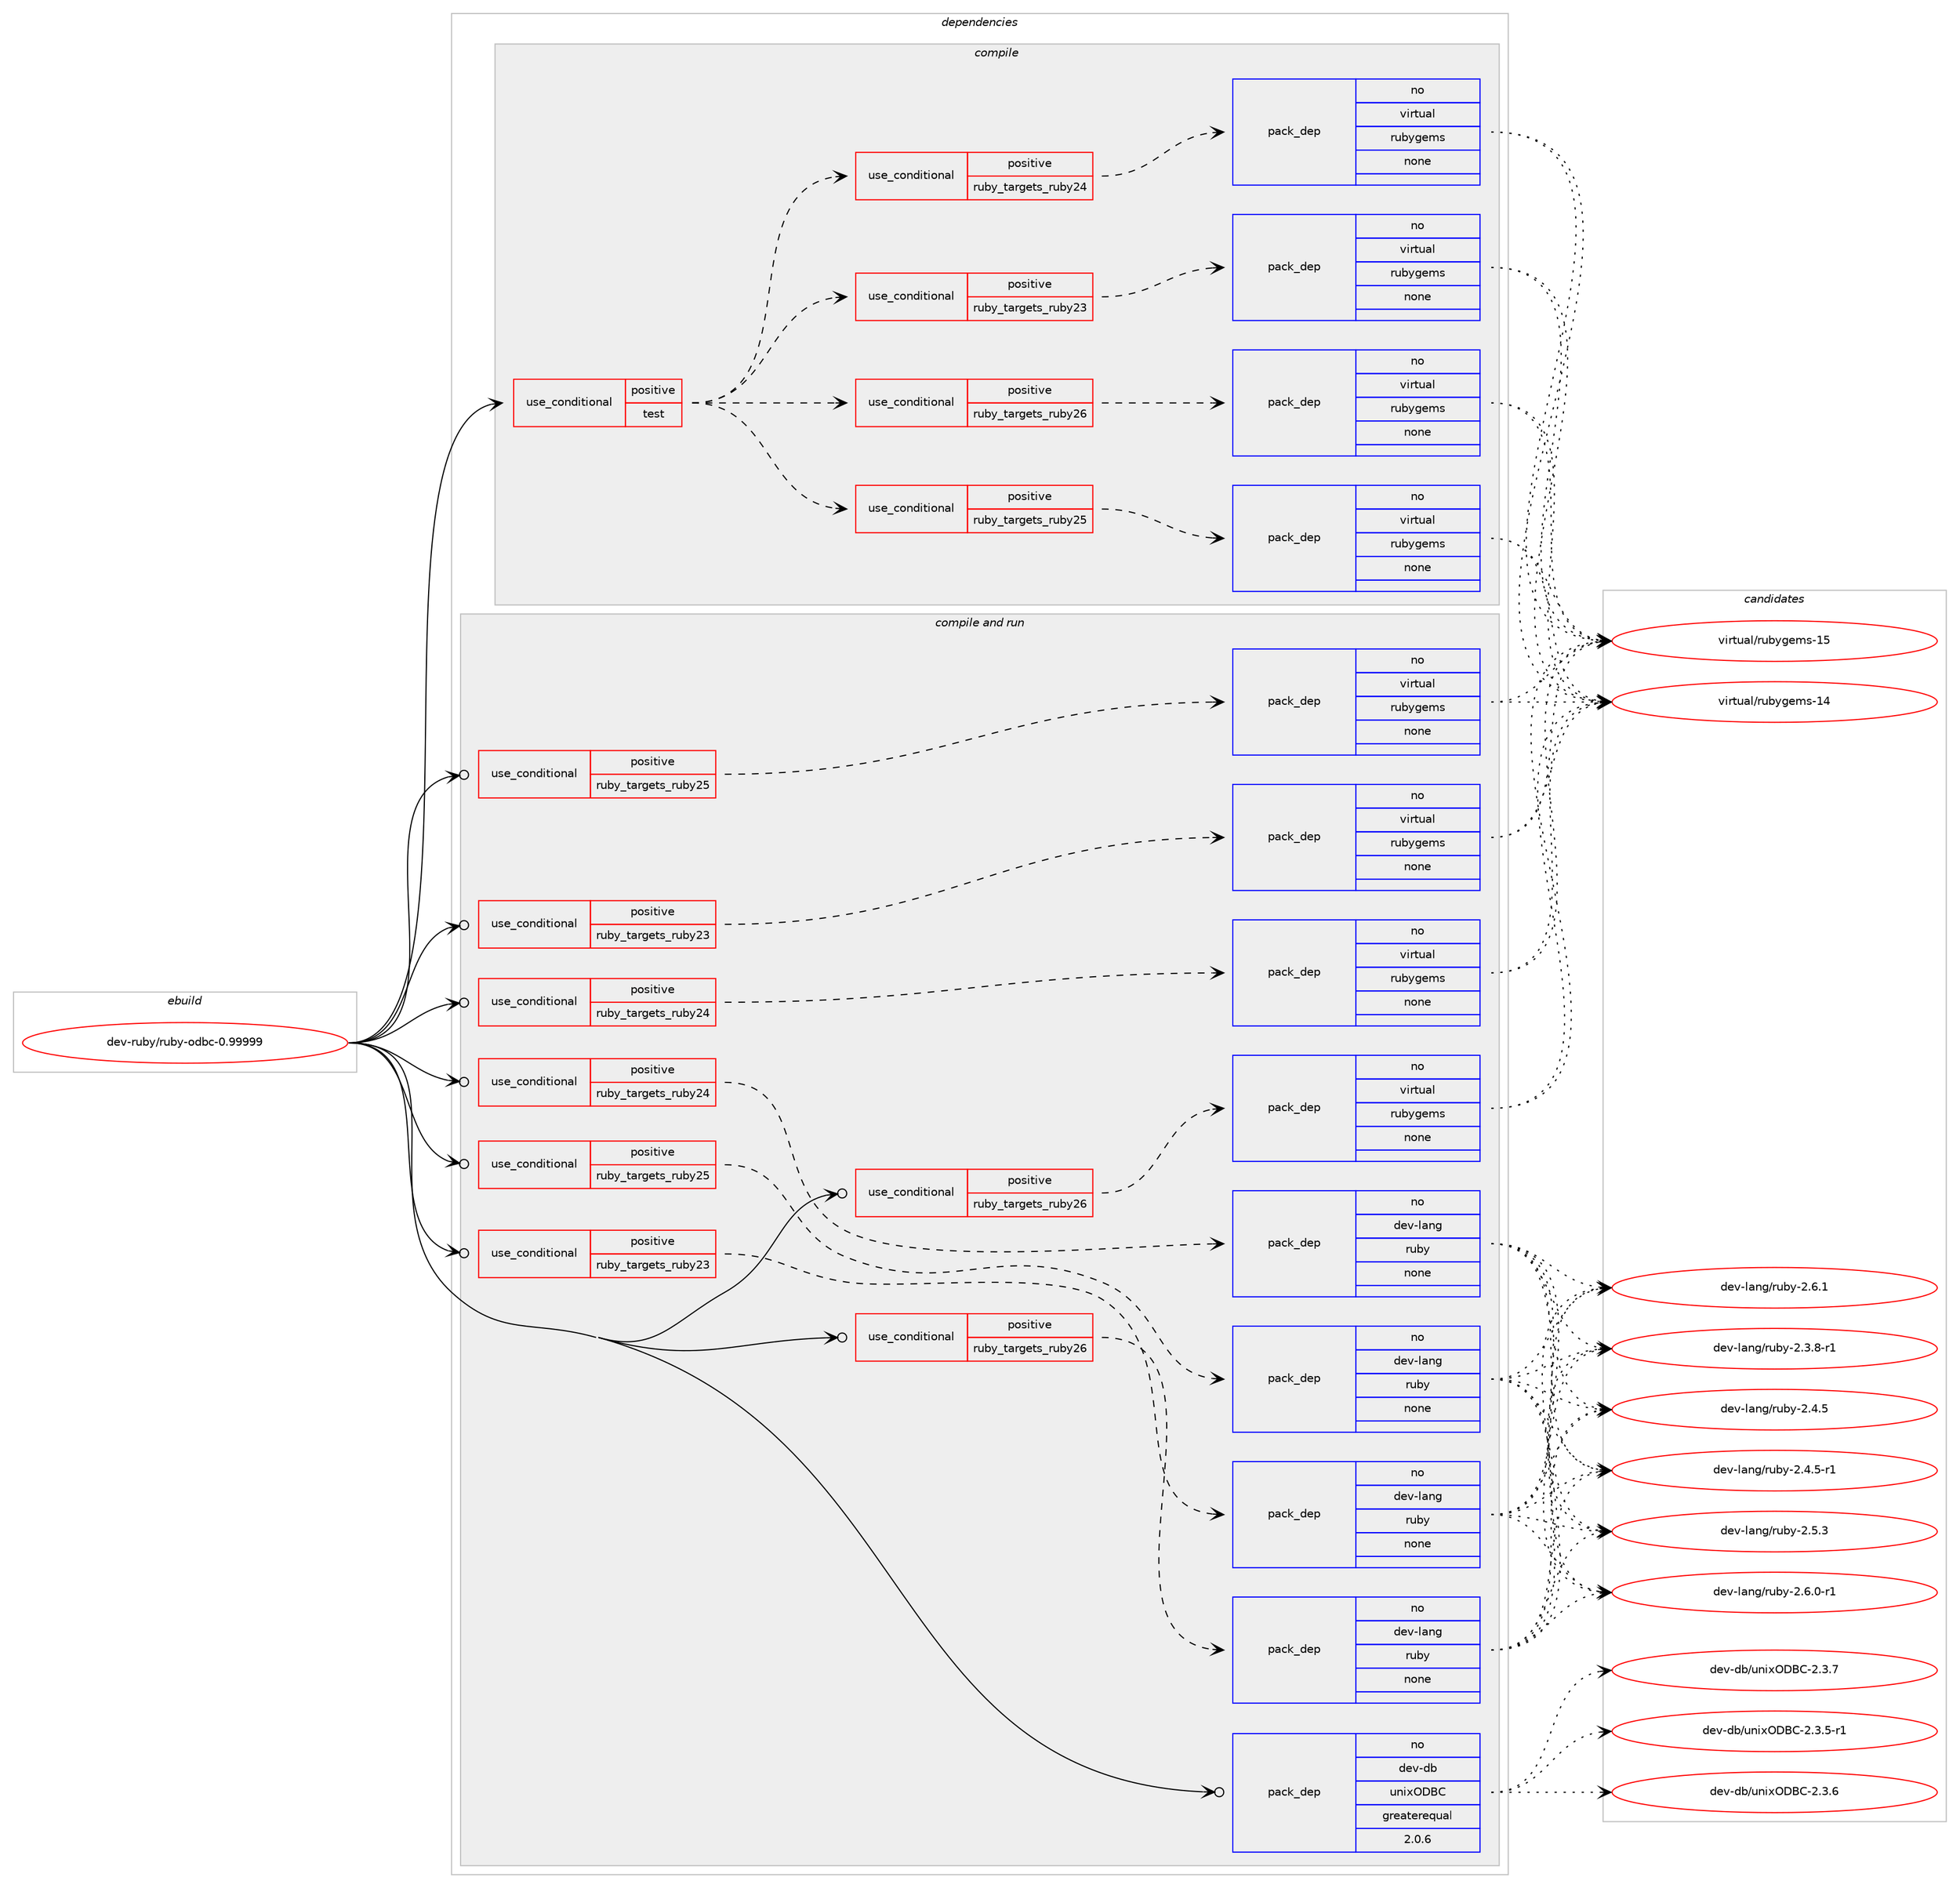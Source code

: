 digraph prolog {

# *************
# Graph options
# *************

newrank=true;
concentrate=true;
compound=true;
graph [rankdir=LR,fontname=Helvetica,fontsize=10,ranksep=1.5];#, ranksep=2.5, nodesep=0.2];
edge  [arrowhead=vee];
node  [fontname=Helvetica,fontsize=10];

# **********
# The ebuild
# **********

subgraph cluster_leftcol {
color=gray;
rank=same;
label=<<i>ebuild</i>>;
id [label="dev-ruby/ruby-odbc-0.99999", color=red, width=4, href="../dev-ruby/ruby-odbc-0.99999.svg"];
}

# ****************
# The dependencies
# ****************

subgraph cluster_midcol {
color=gray;
label=<<i>dependencies</i>>;
subgraph cluster_compile {
fillcolor="#eeeeee";
style=filled;
label=<<i>compile</i>>;
subgraph cond415778 {
dependency1524572 [label=<<TABLE BORDER="0" CELLBORDER="1" CELLSPACING="0" CELLPADDING="4"><TR><TD ROWSPAN="3" CELLPADDING="10">use_conditional</TD></TR><TR><TD>positive</TD></TR><TR><TD>test</TD></TR></TABLE>>, shape=none, color=red];
subgraph cond415779 {
dependency1524573 [label=<<TABLE BORDER="0" CELLBORDER="1" CELLSPACING="0" CELLPADDING="4"><TR><TD ROWSPAN="3" CELLPADDING="10">use_conditional</TD></TR><TR><TD>positive</TD></TR><TR><TD>ruby_targets_ruby23</TD></TR></TABLE>>, shape=none, color=red];
subgraph pack1085288 {
dependency1524574 [label=<<TABLE BORDER="0" CELLBORDER="1" CELLSPACING="0" CELLPADDING="4" WIDTH="220"><TR><TD ROWSPAN="6" CELLPADDING="30">pack_dep</TD></TR><TR><TD WIDTH="110">no</TD></TR><TR><TD>virtual</TD></TR><TR><TD>rubygems</TD></TR><TR><TD>none</TD></TR><TR><TD></TD></TR></TABLE>>, shape=none, color=blue];
}
dependency1524573:e -> dependency1524574:w [weight=20,style="dashed",arrowhead="vee"];
}
dependency1524572:e -> dependency1524573:w [weight=20,style="dashed",arrowhead="vee"];
subgraph cond415780 {
dependency1524575 [label=<<TABLE BORDER="0" CELLBORDER="1" CELLSPACING="0" CELLPADDING="4"><TR><TD ROWSPAN="3" CELLPADDING="10">use_conditional</TD></TR><TR><TD>positive</TD></TR><TR><TD>ruby_targets_ruby24</TD></TR></TABLE>>, shape=none, color=red];
subgraph pack1085289 {
dependency1524576 [label=<<TABLE BORDER="0" CELLBORDER="1" CELLSPACING="0" CELLPADDING="4" WIDTH="220"><TR><TD ROWSPAN="6" CELLPADDING="30">pack_dep</TD></TR><TR><TD WIDTH="110">no</TD></TR><TR><TD>virtual</TD></TR><TR><TD>rubygems</TD></TR><TR><TD>none</TD></TR><TR><TD></TD></TR></TABLE>>, shape=none, color=blue];
}
dependency1524575:e -> dependency1524576:w [weight=20,style="dashed",arrowhead="vee"];
}
dependency1524572:e -> dependency1524575:w [weight=20,style="dashed",arrowhead="vee"];
subgraph cond415781 {
dependency1524577 [label=<<TABLE BORDER="0" CELLBORDER="1" CELLSPACING="0" CELLPADDING="4"><TR><TD ROWSPAN="3" CELLPADDING="10">use_conditional</TD></TR><TR><TD>positive</TD></TR><TR><TD>ruby_targets_ruby25</TD></TR></TABLE>>, shape=none, color=red];
subgraph pack1085290 {
dependency1524578 [label=<<TABLE BORDER="0" CELLBORDER="1" CELLSPACING="0" CELLPADDING="4" WIDTH="220"><TR><TD ROWSPAN="6" CELLPADDING="30">pack_dep</TD></TR><TR><TD WIDTH="110">no</TD></TR><TR><TD>virtual</TD></TR><TR><TD>rubygems</TD></TR><TR><TD>none</TD></TR><TR><TD></TD></TR></TABLE>>, shape=none, color=blue];
}
dependency1524577:e -> dependency1524578:w [weight=20,style="dashed",arrowhead="vee"];
}
dependency1524572:e -> dependency1524577:w [weight=20,style="dashed",arrowhead="vee"];
subgraph cond415782 {
dependency1524579 [label=<<TABLE BORDER="0" CELLBORDER="1" CELLSPACING="0" CELLPADDING="4"><TR><TD ROWSPAN="3" CELLPADDING="10">use_conditional</TD></TR><TR><TD>positive</TD></TR><TR><TD>ruby_targets_ruby26</TD></TR></TABLE>>, shape=none, color=red];
subgraph pack1085291 {
dependency1524580 [label=<<TABLE BORDER="0" CELLBORDER="1" CELLSPACING="0" CELLPADDING="4" WIDTH="220"><TR><TD ROWSPAN="6" CELLPADDING="30">pack_dep</TD></TR><TR><TD WIDTH="110">no</TD></TR><TR><TD>virtual</TD></TR><TR><TD>rubygems</TD></TR><TR><TD>none</TD></TR><TR><TD></TD></TR></TABLE>>, shape=none, color=blue];
}
dependency1524579:e -> dependency1524580:w [weight=20,style="dashed",arrowhead="vee"];
}
dependency1524572:e -> dependency1524579:w [weight=20,style="dashed",arrowhead="vee"];
}
id:e -> dependency1524572:w [weight=20,style="solid",arrowhead="vee"];
}
subgraph cluster_compileandrun {
fillcolor="#eeeeee";
style=filled;
label=<<i>compile and run</i>>;
subgraph cond415783 {
dependency1524581 [label=<<TABLE BORDER="0" CELLBORDER="1" CELLSPACING="0" CELLPADDING="4"><TR><TD ROWSPAN="3" CELLPADDING="10">use_conditional</TD></TR><TR><TD>positive</TD></TR><TR><TD>ruby_targets_ruby23</TD></TR></TABLE>>, shape=none, color=red];
subgraph pack1085292 {
dependency1524582 [label=<<TABLE BORDER="0" CELLBORDER="1" CELLSPACING="0" CELLPADDING="4" WIDTH="220"><TR><TD ROWSPAN="6" CELLPADDING="30">pack_dep</TD></TR><TR><TD WIDTH="110">no</TD></TR><TR><TD>dev-lang</TD></TR><TR><TD>ruby</TD></TR><TR><TD>none</TD></TR><TR><TD></TD></TR></TABLE>>, shape=none, color=blue];
}
dependency1524581:e -> dependency1524582:w [weight=20,style="dashed",arrowhead="vee"];
}
id:e -> dependency1524581:w [weight=20,style="solid",arrowhead="odotvee"];
subgraph cond415784 {
dependency1524583 [label=<<TABLE BORDER="0" CELLBORDER="1" CELLSPACING="0" CELLPADDING="4"><TR><TD ROWSPAN="3" CELLPADDING="10">use_conditional</TD></TR><TR><TD>positive</TD></TR><TR><TD>ruby_targets_ruby23</TD></TR></TABLE>>, shape=none, color=red];
subgraph pack1085293 {
dependency1524584 [label=<<TABLE BORDER="0" CELLBORDER="1" CELLSPACING="0" CELLPADDING="4" WIDTH="220"><TR><TD ROWSPAN="6" CELLPADDING="30">pack_dep</TD></TR><TR><TD WIDTH="110">no</TD></TR><TR><TD>virtual</TD></TR><TR><TD>rubygems</TD></TR><TR><TD>none</TD></TR><TR><TD></TD></TR></TABLE>>, shape=none, color=blue];
}
dependency1524583:e -> dependency1524584:w [weight=20,style="dashed",arrowhead="vee"];
}
id:e -> dependency1524583:w [weight=20,style="solid",arrowhead="odotvee"];
subgraph cond415785 {
dependency1524585 [label=<<TABLE BORDER="0" CELLBORDER="1" CELLSPACING="0" CELLPADDING="4"><TR><TD ROWSPAN="3" CELLPADDING="10">use_conditional</TD></TR><TR><TD>positive</TD></TR><TR><TD>ruby_targets_ruby24</TD></TR></TABLE>>, shape=none, color=red];
subgraph pack1085294 {
dependency1524586 [label=<<TABLE BORDER="0" CELLBORDER="1" CELLSPACING="0" CELLPADDING="4" WIDTH="220"><TR><TD ROWSPAN="6" CELLPADDING="30">pack_dep</TD></TR><TR><TD WIDTH="110">no</TD></TR><TR><TD>dev-lang</TD></TR><TR><TD>ruby</TD></TR><TR><TD>none</TD></TR><TR><TD></TD></TR></TABLE>>, shape=none, color=blue];
}
dependency1524585:e -> dependency1524586:w [weight=20,style="dashed",arrowhead="vee"];
}
id:e -> dependency1524585:w [weight=20,style="solid",arrowhead="odotvee"];
subgraph cond415786 {
dependency1524587 [label=<<TABLE BORDER="0" CELLBORDER="1" CELLSPACING="0" CELLPADDING="4"><TR><TD ROWSPAN="3" CELLPADDING="10">use_conditional</TD></TR><TR><TD>positive</TD></TR><TR><TD>ruby_targets_ruby24</TD></TR></TABLE>>, shape=none, color=red];
subgraph pack1085295 {
dependency1524588 [label=<<TABLE BORDER="0" CELLBORDER="1" CELLSPACING="0" CELLPADDING="4" WIDTH="220"><TR><TD ROWSPAN="6" CELLPADDING="30">pack_dep</TD></TR><TR><TD WIDTH="110">no</TD></TR><TR><TD>virtual</TD></TR><TR><TD>rubygems</TD></TR><TR><TD>none</TD></TR><TR><TD></TD></TR></TABLE>>, shape=none, color=blue];
}
dependency1524587:e -> dependency1524588:w [weight=20,style="dashed",arrowhead="vee"];
}
id:e -> dependency1524587:w [weight=20,style="solid",arrowhead="odotvee"];
subgraph cond415787 {
dependency1524589 [label=<<TABLE BORDER="0" CELLBORDER="1" CELLSPACING="0" CELLPADDING="4"><TR><TD ROWSPAN="3" CELLPADDING="10">use_conditional</TD></TR><TR><TD>positive</TD></TR><TR><TD>ruby_targets_ruby25</TD></TR></TABLE>>, shape=none, color=red];
subgraph pack1085296 {
dependency1524590 [label=<<TABLE BORDER="0" CELLBORDER="1" CELLSPACING="0" CELLPADDING="4" WIDTH="220"><TR><TD ROWSPAN="6" CELLPADDING="30">pack_dep</TD></TR><TR><TD WIDTH="110">no</TD></TR><TR><TD>dev-lang</TD></TR><TR><TD>ruby</TD></TR><TR><TD>none</TD></TR><TR><TD></TD></TR></TABLE>>, shape=none, color=blue];
}
dependency1524589:e -> dependency1524590:w [weight=20,style="dashed",arrowhead="vee"];
}
id:e -> dependency1524589:w [weight=20,style="solid",arrowhead="odotvee"];
subgraph cond415788 {
dependency1524591 [label=<<TABLE BORDER="0" CELLBORDER="1" CELLSPACING="0" CELLPADDING="4"><TR><TD ROWSPAN="3" CELLPADDING="10">use_conditional</TD></TR><TR><TD>positive</TD></TR><TR><TD>ruby_targets_ruby25</TD></TR></TABLE>>, shape=none, color=red];
subgraph pack1085297 {
dependency1524592 [label=<<TABLE BORDER="0" CELLBORDER="1" CELLSPACING="0" CELLPADDING="4" WIDTH="220"><TR><TD ROWSPAN="6" CELLPADDING="30">pack_dep</TD></TR><TR><TD WIDTH="110">no</TD></TR><TR><TD>virtual</TD></TR><TR><TD>rubygems</TD></TR><TR><TD>none</TD></TR><TR><TD></TD></TR></TABLE>>, shape=none, color=blue];
}
dependency1524591:e -> dependency1524592:w [weight=20,style="dashed",arrowhead="vee"];
}
id:e -> dependency1524591:w [weight=20,style="solid",arrowhead="odotvee"];
subgraph cond415789 {
dependency1524593 [label=<<TABLE BORDER="0" CELLBORDER="1" CELLSPACING="0" CELLPADDING="4"><TR><TD ROWSPAN="3" CELLPADDING="10">use_conditional</TD></TR><TR><TD>positive</TD></TR><TR><TD>ruby_targets_ruby26</TD></TR></TABLE>>, shape=none, color=red];
subgraph pack1085298 {
dependency1524594 [label=<<TABLE BORDER="0" CELLBORDER="1" CELLSPACING="0" CELLPADDING="4" WIDTH="220"><TR><TD ROWSPAN="6" CELLPADDING="30">pack_dep</TD></TR><TR><TD WIDTH="110">no</TD></TR><TR><TD>dev-lang</TD></TR><TR><TD>ruby</TD></TR><TR><TD>none</TD></TR><TR><TD></TD></TR></TABLE>>, shape=none, color=blue];
}
dependency1524593:e -> dependency1524594:w [weight=20,style="dashed",arrowhead="vee"];
}
id:e -> dependency1524593:w [weight=20,style="solid",arrowhead="odotvee"];
subgraph cond415790 {
dependency1524595 [label=<<TABLE BORDER="0" CELLBORDER="1" CELLSPACING="0" CELLPADDING="4"><TR><TD ROWSPAN="3" CELLPADDING="10">use_conditional</TD></TR><TR><TD>positive</TD></TR><TR><TD>ruby_targets_ruby26</TD></TR></TABLE>>, shape=none, color=red];
subgraph pack1085299 {
dependency1524596 [label=<<TABLE BORDER="0" CELLBORDER="1" CELLSPACING="0" CELLPADDING="4" WIDTH="220"><TR><TD ROWSPAN="6" CELLPADDING="30">pack_dep</TD></TR><TR><TD WIDTH="110">no</TD></TR><TR><TD>virtual</TD></TR><TR><TD>rubygems</TD></TR><TR><TD>none</TD></TR><TR><TD></TD></TR></TABLE>>, shape=none, color=blue];
}
dependency1524595:e -> dependency1524596:w [weight=20,style="dashed",arrowhead="vee"];
}
id:e -> dependency1524595:w [weight=20,style="solid",arrowhead="odotvee"];
subgraph pack1085300 {
dependency1524597 [label=<<TABLE BORDER="0" CELLBORDER="1" CELLSPACING="0" CELLPADDING="4" WIDTH="220"><TR><TD ROWSPAN="6" CELLPADDING="30">pack_dep</TD></TR><TR><TD WIDTH="110">no</TD></TR><TR><TD>dev-db</TD></TR><TR><TD>unixODBC</TD></TR><TR><TD>greaterequal</TD></TR><TR><TD>2.0.6</TD></TR></TABLE>>, shape=none, color=blue];
}
id:e -> dependency1524597:w [weight=20,style="solid",arrowhead="odotvee"];
}
subgraph cluster_run {
fillcolor="#eeeeee";
style=filled;
label=<<i>run</i>>;
}
}

# **************
# The candidates
# **************

subgraph cluster_choices {
rank=same;
color=gray;
label=<<i>candidates</i>>;

subgraph choice1085288 {
color=black;
nodesep=1;
choice118105114116117971084711411798121103101109115454952 [label="virtual/rubygems-14", color=red, width=4,href="../virtual/rubygems-14.svg"];
choice118105114116117971084711411798121103101109115454953 [label="virtual/rubygems-15", color=red, width=4,href="../virtual/rubygems-15.svg"];
dependency1524574:e -> choice118105114116117971084711411798121103101109115454952:w [style=dotted,weight="100"];
dependency1524574:e -> choice118105114116117971084711411798121103101109115454953:w [style=dotted,weight="100"];
}
subgraph choice1085289 {
color=black;
nodesep=1;
choice118105114116117971084711411798121103101109115454952 [label="virtual/rubygems-14", color=red, width=4,href="../virtual/rubygems-14.svg"];
choice118105114116117971084711411798121103101109115454953 [label="virtual/rubygems-15", color=red, width=4,href="../virtual/rubygems-15.svg"];
dependency1524576:e -> choice118105114116117971084711411798121103101109115454952:w [style=dotted,weight="100"];
dependency1524576:e -> choice118105114116117971084711411798121103101109115454953:w [style=dotted,weight="100"];
}
subgraph choice1085290 {
color=black;
nodesep=1;
choice118105114116117971084711411798121103101109115454952 [label="virtual/rubygems-14", color=red, width=4,href="../virtual/rubygems-14.svg"];
choice118105114116117971084711411798121103101109115454953 [label="virtual/rubygems-15", color=red, width=4,href="../virtual/rubygems-15.svg"];
dependency1524578:e -> choice118105114116117971084711411798121103101109115454952:w [style=dotted,weight="100"];
dependency1524578:e -> choice118105114116117971084711411798121103101109115454953:w [style=dotted,weight="100"];
}
subgraph choice1085291 {
color=black;
nodesep=1;
choice118105114116117971084711411798121103101109115454952 [label="virtual/rubygems-14", color=red, width=4,href="../virtual/rubygems-14.svg"];
choice118105114116117971084711411798121103101109115454953 [label="virtual/rubygems-15", color=red, width=4,href="../virtual/rubygems-15.svg"];
dependency1524580:e -> choice118105114116117971084711411798121103101109115454952:w [style=dotted,weight="100"];
dependency1524580:e -> choice118105114116117971084711411798121103101109115454953:w [style=dotted,weight="100"];
}
subgraph choice1085292 {
color=black;
nodesep=1;
choice100101118451089711010347114117981214550465146564511449 [label="dev-lang/ruby-2.3.8-r1", color=red, width=4,href="../dev-lang/ruby-2.3.8-r1.svg"];
choice10010111845108971101034711411798121455046524653 [label="dev-lang/ruby-2.4.5", color=red, width=4,href="../dev-lang/ruby-2.4.5.svg"];
choice100101118451089711010347114117981214550465246534511449 [label="dev-lang/ruby-2.4.5-r1", color=red, width=4,href="../dev-lang/ruby-2.4.5-r1.svg"];
choice10010111845108971101034711411798121455046534651 [label="dev-lang/ruby-2.5.3", color=red, width=4,href="../dev-lang/ruby-2.5.3.svg"];
choice100101118451089711010347114117981214550465446484511449 [label="dev-lang/ruby-2.6.0-r1", color=red, width=4,href="../dev-lang/ruby-2.6.0-r1.svg"];
choice10010111845108971101034711411798121455046544649 [label="dev-lang/ruby-2.6.1", color=red, width=4,href="../dev-lang/ruby-2.6.1.svg"];
dependency1524582:e -> choice100101118451089711010347114117981214550465146564511449:w [style=dotted,weight="100"];
dependency1524582:e -> choice10010111845108971101034711411798121455046524653:w [style=dotted,weight="100"];
dependency1524582:e -> choice100101118451089711010347114117981214550465246534511449:w [style=dotted,weight="100"];
dependency1524582:e -> choice10010111845108971101034711411798121455046534651:w [style=dotted,weight="100"];
dependency1524582:e -> choice100101118451089711010347114117981214550465446484511449:w [style=dotted,weight="100"];
dependency1524582:e -> choice10010111845108971101034711411798121455046544649:w [style=dotted,weight="100"];
}
subgraph choice1085293 {
color=black;
nodesep=1;
choice118105114116117971084711411798121103101109115454952 [label="virtual/rubygems-14", color=red, width=4,href="../virtual/rubygems-14.svg"];
choice118105114116117971084711411798121103101109115454953 [label="virtual/rubygems-15", color=red, width=4,href="../virtual/rubygems-15.svg"];
dependency1524584:e -> choice118105114116117971084711411798121103101109115454952:w [style=dotted,weight="100"];
dependency1524584:e -> choice118105114116117971084711411798121103101109115454953:w [style=dotted,weight="100"];
}
subgraph choice1085294 {
color=black;
nodesep=1;
choice100101118451089711010347114117981214550465146564511449 [label="dev-lang/ruby-2.3.8-r1", color=red, width=4,href="../dev-lang/ruby-2.3.8-r1.svg"];
choice10010111845108971101034711411798121455046524653 [label="dev-lang/ruby-2.4.5", color=red, width=4,href="../dev-lang/ruby-2.4.5.svg"];
choice100101118451089711010347114117981214550465246534511449 [label="dev-lang/ruby-2.4.5-r1", color=red, width=4,href="../dev-lang/ruby-2.4.5-r1.svg"];
choice10010111845108971101034711411798121455046534651 [label="dev-lang/ruby-2.5.3", color=red, width=4,href="../dev-lang/ruby-2.5.3.svg"];
choice100101118451089711010347114117981214550465446484511449 [label="dev-lang/ruby-2.6.0-r1", color=red, width=4,href="../dev-lang/ruby-2.6.0-r1.svg"];
choice10010111845108971101034711411798121455046544649 [label="dev-lang/ruby-2.6.1", color=red, width=4,href="../dev-lang/ruby-2.6.1.svg"];
dependency1524586:e -> choice100101118451089711010347114117981214550465146564511449:w [style=dotted,weight="100"];
dependency1524586:e -> choice10010111845108971101034711411798121455046524653:w [style=dotted,weight="100"];
dependency1524586:e -> choice100101118451089711010347114117981214550465246534511449:w [style=dotted,weight="100"];
dependency1524586:e -> choice10010111845108971101034711411798121455046534651:w [style=dotted,weight="100"];
dependency1524586:e -> choice100101118451089711010347114117981214550465446484511449:w [style=dotted,weight="100"];
dependency1524586:e -> choice10010111845108971101034711411798121455046544649:w [style=dotted,weight="100"];
}
subgraph choice1085295 {
color=black;
nodesep=1;
choice118105114116117971084711411798121103101109115454952 [label="virtual/rubygems-14", color=red, width=4,href="../virtual/rubygems-14.svg"];
choice118105114116117971084711411798121103101109115454953 [label="virtual/rubygems-15", color=red, width=4,href="../virtual/rubygems-15.svg"];
dependency1524588:e -> choice118105114116117971084711411798121103101109115454952:w [style=dotted,weight="100"];
dependency1524588:e -> choice118105114116117971084711411798121103101109115454953:w [style=dotted,weight="100"];
}
subgraph choice1085296 {
color=black;
nodesep=1;
choice100101118451089711010347114117981214550465146564511449 [label="dev-lang/ruby-2.3.8-r1", color=red, width=4,href="../dev-lang/ruby-2.3.8-r1.svg"];
choice10010111845108971101034711411798121455046524653 [label="dev-lang/ruby-2.4.5", color=red, width=4,href="../dev-lang/ruby-2.4.5.svg"];
choice100101118451089711010347114117981214550465246534511449 [label="dev-lang/ruby-2.4.5-r1", color=red, width=4,href="../dev-lang/ruby-2.4.5-r1.svg"];
choice10010111845108971101034711411798121455046534651 [label="dev-lang/ruby-2.5.3", color=red, width=4,href="../dev-lang/ruby-2.5.3.svg"];
choice100101118451089711010347114117981214550465446484511449 [label="dev-lang/ruby-2.6.0-r1", color=red, width=4,href="../dev-lang/ruby-2.6.0-r1.svg"];
choice10010111845108971101034711411798121455046544649 [label="dev-lang/ruby-2.6.1", color=red, width=4,href="../dev-lang/ruby-2.6.1.svg"];
dependency1524590:e -> choice100101118451089711010347114117981214550465146564511449:w [style=dotted,weight="100"];
dependency1524590:e -> choice10010111845108971101034711411798121455046524653:w [style=dotted,weight="100"];
dependency1524590:e -> choice100101118451089711010347114117981214550465246534511449:w [style=dotted,weight="100"];
dependency1524590:e -> choice10010111845108971101034711411798121455046534651:w [style=dotted,weight="100"];
dependency1524590:e -> choice100101118451089711010347114117981214550465446484511449:w [style=dotted,weight="100"];
dependency1524590:e -> choice10010111845108971101034711411798121455046544649:w [style=dotted,weight="100"];
}
subgraph choice1085297 {
color=black;
nodesep=1;
choice118105114116117971084711411798121103101109115454952 [label="virtual/rubygems-14", color=red, width=4,href="../virtual/rubygems-14.svg"];
choice118105114116117971084711411798121103101109115454953 [label="virtual/rubygems-15", color=red, width=4,href="../virtual/rubygems-15.svg"];
dependency1524592:e -> choice118105114116117971084711411798121103101109115454952:w [style=dotted,weight="100"];
dependency1524592:e -> choice118105114116117971084711411798121103101109115454953:w [style=dotted,weight="100"];
}
subgraph choice1085298 {
color=black;
nodesep=1;
choice100101118451089711010347114117981214550465146564511449 [label="dev-lang/ruby-2.3.8-r1", color=red, width=4,href="../dev-lang/ruby-2.3.8-r1.svg"];
choice10010111845108971101034711411798121455046524653 [label="dev-lang/ruby-2.4.5", color=red, width=4,href="../dev-lang/ruby-2.4.5.svg"];
choice100101118451089711010347114117981214550465246534511449 [label="dev-lang/ruby-2.4.5-r1", color=red, width=4,href="../dev-lang/ruby-2.4.5-r1.svg"];
choice10010111845108971101034711411798121455046534651 [label="dev-lang/ruby-2.5.3", color=red, width=4,href="../dev-lang/ruby-2.5.3.svg"];
choice100101118451089711010347114117981214550465446484511449 [label="dev-lang/ruby-2.6.0-r1", color=red, width=4,href="../dev-lang/ruby-2.6.0-r1.svg"];
choice10010111845108971101034711411798121455046544649 [label="dev-lang/ruby-2.6.1", color=red, width=4,href="../dev-lang/ruby-2.6.1.svg"];
dependency1524594:e -> choice100101118451089711010347114117981214550465146564511449:w [style=dotted,weight="100"];
dependency1524594:e -> choice10010111845108971101034711411798121455046524653:w [style=dotted,weight="100"];
dependency1524594:e -> choice100101118451089711010347114117981214550465246534511449:w [style=dotted,weight="100"];
dependency1524594:e -> choice10010111845108971101034711411798121455046534651:w [style=dotted,weight="100"];
dependency1524594:e -> choice100101118451089711010347114117981214550465446484511449:w [style=dotted,weight="100"];
dependency1524594:e -> choice10010111845108971101034711411798121455046544649:w [style=dotted,weight="100"];
}
subgraph choice1085299 {
color=black;
nodesep=1;
choice118105114116117971084711411798121103101109115454952 [label="virtual/rubygems-14", color=red, width=4,href="../virtual/rubygems-14.svg"];
choice118105114116117971084711411798121103101109115454953 [label="virtual/rubygems-15", color=red, width=4,href="../virtual/rubygems-15.svg"];
dependency1524596:e -> choice118105114116117971084711411798121103101109115454952:w [style=dotted,weight="100"];
dependency1524596:e -> choice118105114116117971084711411798121103101109115454953:w [style=dotted,weight="100"];
}
subgraph choice1085300 {
color=black;
nodesep=1;
choice100101118451009847117110105120796866674550465146534511449 [label="dev-db/unixODBC-2.3.5-r1", color=red, width=4,href="../dev-db/unixODBC-2.3.5-r1.svg"];
choice10010111845100984711711010512079686667455046514654 [label="dev-db/unixODBC-2.3.6", color=red, width=4,href="../dev-db/unixODBC-2.3.6.svg"];
choice10010111845100984711711010512079686667455046514655 [label="dev-db/unixODBC-2.3.7", color=red, width=4,href="../dev-db/unixODBC-2.3.7.svg"];
dependency1524597:e -> choice100101118451009847117110105120796866674550465146534511449:w [style=dotted,weight="100"];
dependency1524597:e -> choice10010111845100984711711010512079686667455046514654:w [style=dotted,weight="100"];
dependency1524597:e -> choice10010111845100984711711010512079686667455046514655:w [style=dotted,weight="100"];
}
}

}
